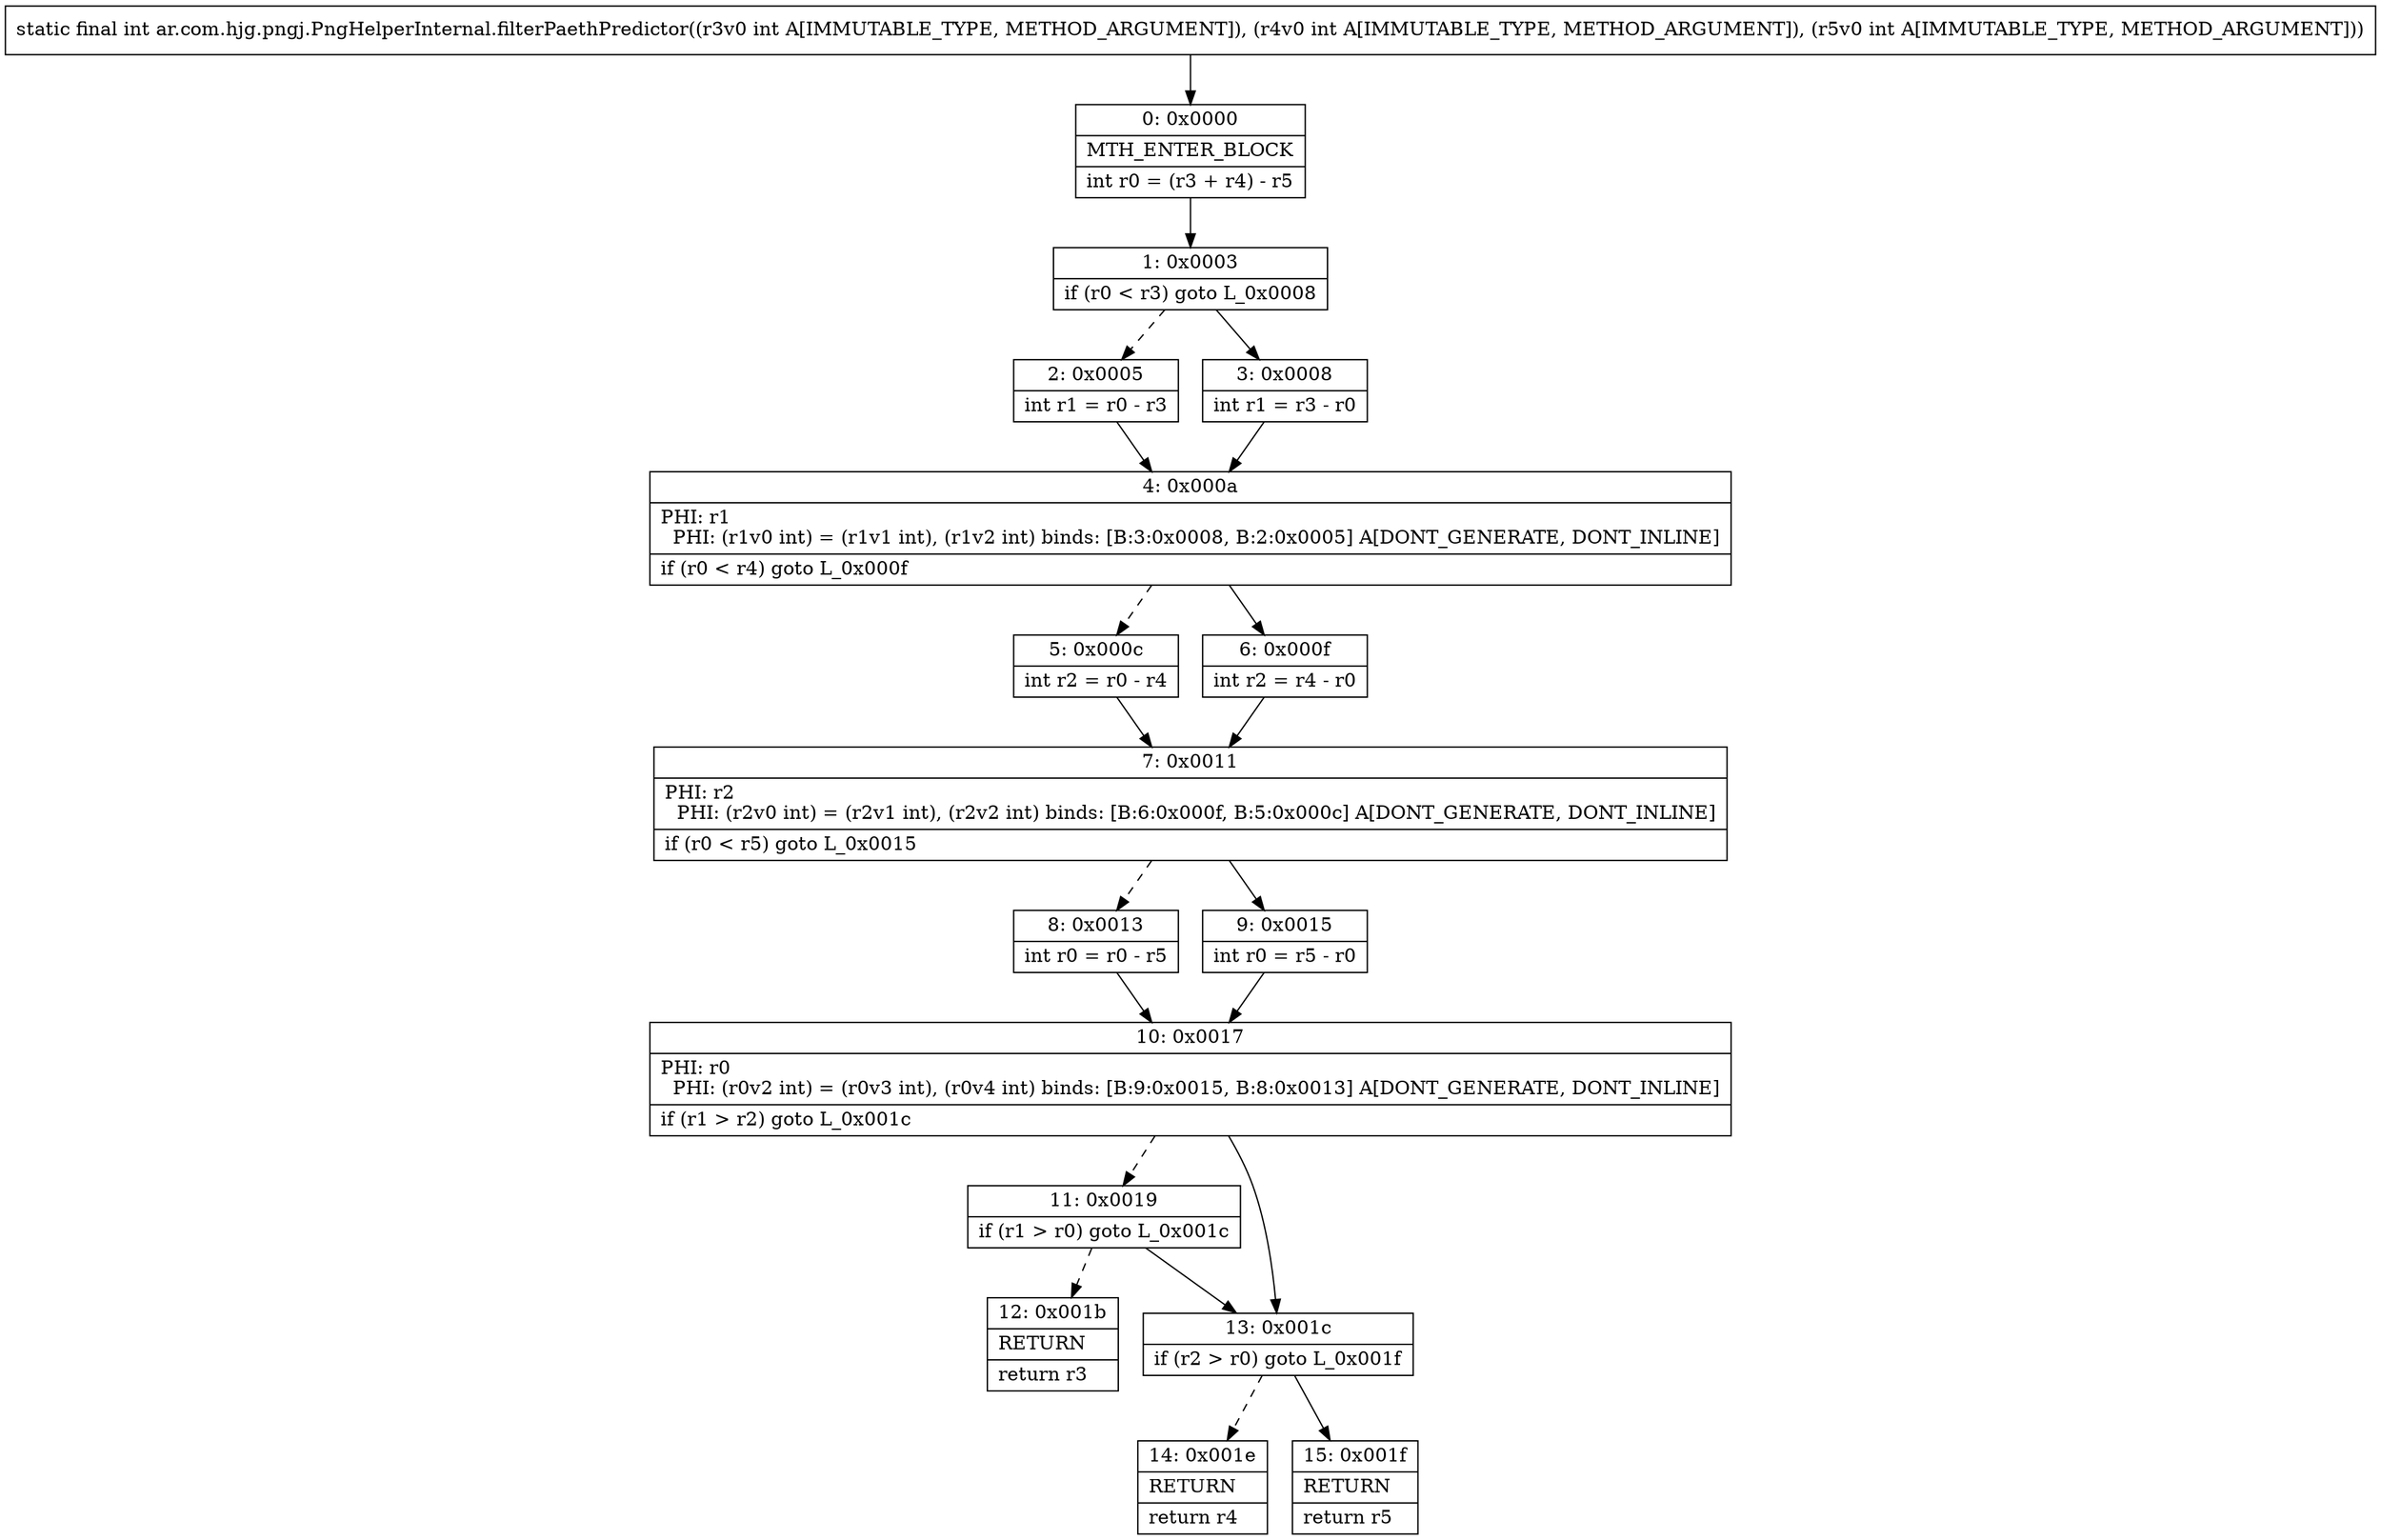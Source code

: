 digraph "CFG forar.com.hjg.pngj.PngHelperInternal.filterPaethPredictor(III)I" {
Node_0 [shape=record,label="{0\:\ 0x0000|MTH_ENTER_BLOCK\l|int r0 = (r3 + r4) \- r5\l}"];
Node_1 [shape=record,label="{1\:\ 0x0003|if (r0 \< r3) goto L_0x0008\l}"];
Node_2 [shape=record,label="{2\:\ 0x0005|int r1 = r0 \- r3\l}"];
Node_3 [shape=record,label="{3\:\ 0x0008|int r1 = r3 \- r0\l}"];
Node_4 [shape=record,label="{4\:\ 0x000a|PHI: r1 \l  PHI: (r1v0 int) = (r1v1 int), (r1v2 int) binds: [B:3:0x0008, B:2:0x0005] A[DONT_GENERATE, DONT_INLINE]\l|if (r0 \< r4) goto L_0x000f\l}"];
Node_5 [shape=record,label="{5\:\ 0x000c|int r2 = r0 \- r4\l}"];
Node_6 [shape=record,label="{6\:\ 0x000f|int r2 = r4 \- r0\l}"];
Node_7 [shape=record,label="{7\:\ 0x0011|PHI: r2 \l  PHI: (r2v0 int) = (r2v1 int), (r2v2 int) binds: [B:6:0x000f, B:5:0x000c] A[DONT_GENERATE, DONT_INLINE]\l|if (r0 \< r5) goto L_0x0015\l}"];
Node_8 [shape=record,label="{8\:\ 0x0013|int r0 = r0 \- r5\l}"];
Node_9 [shape=record,label="{9\:\ 0x0015|int r0 = r5 \- r0\l}"];
Node_10 [shape=record,label="{10\:\ 0x0017|PHI: r0 \l  PHI: (r0v2 int) = (r0v3 int), (r0v4 int) binds: [B:9:0x0015, B:8:0x0013] A[DONT_GENERATE, DONT_INLINE]\l|if (r1 \> r2) goto L_0x001c\l}"];
Node_11 [shape=record,label="{11\:\ 0x0019|if (r1 \> r0) goto L_0x001c\l}"];
Node_12 [shape=record,label="{12\:\ 0x001b|RETURN\l|return r3\l}"];
Node_13 [shape=record,label="{13\:\ 0x001c|if (r2 \> r0) goto L_0x001f\l}"];
Node_14 [shape=record,label="{14\:\ 0x001e|RETURN\l|return r4\l}"];
Node_15 [shape=record,label="{15\:\ 0x001f|RETURN\l|return r5\l}"];
MethodNode[shape=record,label="{static final int ar.com.hjg.pngj.PngHelperInternal.filterPaethPredictor((r3v0 int A[IMMUTABLE_TYPE, METHOD_ARGUMENT]), (r4v0 int A[IMMUTABLE_TYPE, METHOD_ARGUMENT]), (r5v0 int A[IMMUTABLE_TYPE, METHOD_ARGUMENT])) }"];
MethodNode -> Node_0;
Node_0 -> Node_1;
Node_1 -> Node_2[style=dashed];
Node_1 -> Node_3;
Node_2 -> Node_4;
Node_3 -> Node_4;
Node_4 -> Node_5[style=dashed];
Node_4 -> Node_6;
Node_5 -> Node_7;
Node_6 -> Node_7;
Node_7 -> Node_8[style=dashed];
Node_7 -> Node_9;
Node_8 -> Node_10;
Node_9 -> Node_10;
Node_10 -> Node_11[style=dashed];
Node_10 -> Node_13;
Node_11 -> Node_12[style=dashed];
Node_11 -> Node_13;
Node_13 -> Node_14[style=dashed];
Node_13 -> Node_15;
}


